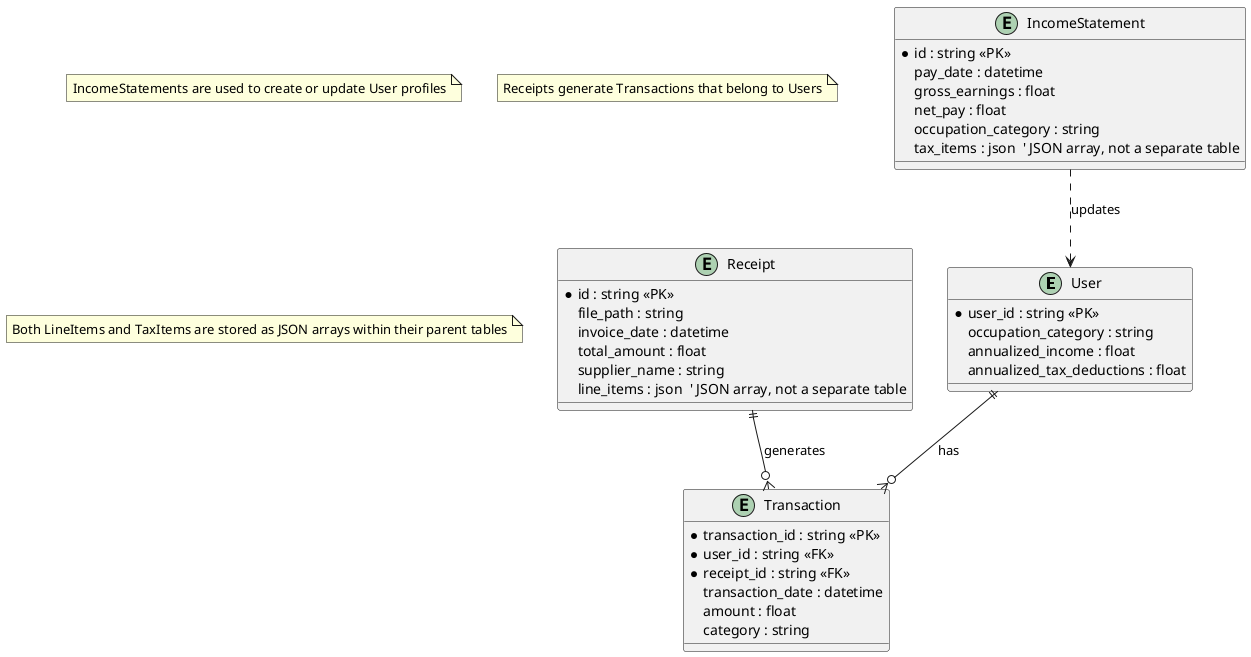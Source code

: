 @startuml Database Schema Relationships

' User entity
entity "User" as user {
  * user_id : string <<PK>>
  occupation_category : string
  annualized_income : float
  annualized_tax_deductions : float
}

' Transaction entity
entity "Transaction" as transaction {
  * transaction_id : string <<PK>>
  * user_id : string <<FK>>
  * receipt_id : string <<FK>>
  transaction_date : datetime
  amount : float
  category : string
}

' Receipt entity
entity "Receipt" as receipt {
  * id : string <<PK>>
  file_path : string
  invoice_date : datetime
  total_amount : float
  supplier_name : string
  line_items : json  ' JSON array, not a separate table
}

' IncomeStatement entity
entity "IncomeStatement" as income {
  * id : string <<PK>>
  pay_date : datetime
  gross_earnings : float
  net_pay : float
  occupation_category : string
  tax_items : json  ' JSON array, not a separate table
}

' Relationships
user ||--o{ transaction : has
receipt ||--o{ transaction : generates
income ..> user : updates

note "IncomeStatements are used to create or update User profiles" as N1
note "Receipts generate Transactions that belong to Users" as N2
note "Both LineItems and TaxItems are stored as JSON arrays within their parent tables" as N3

@enduml 